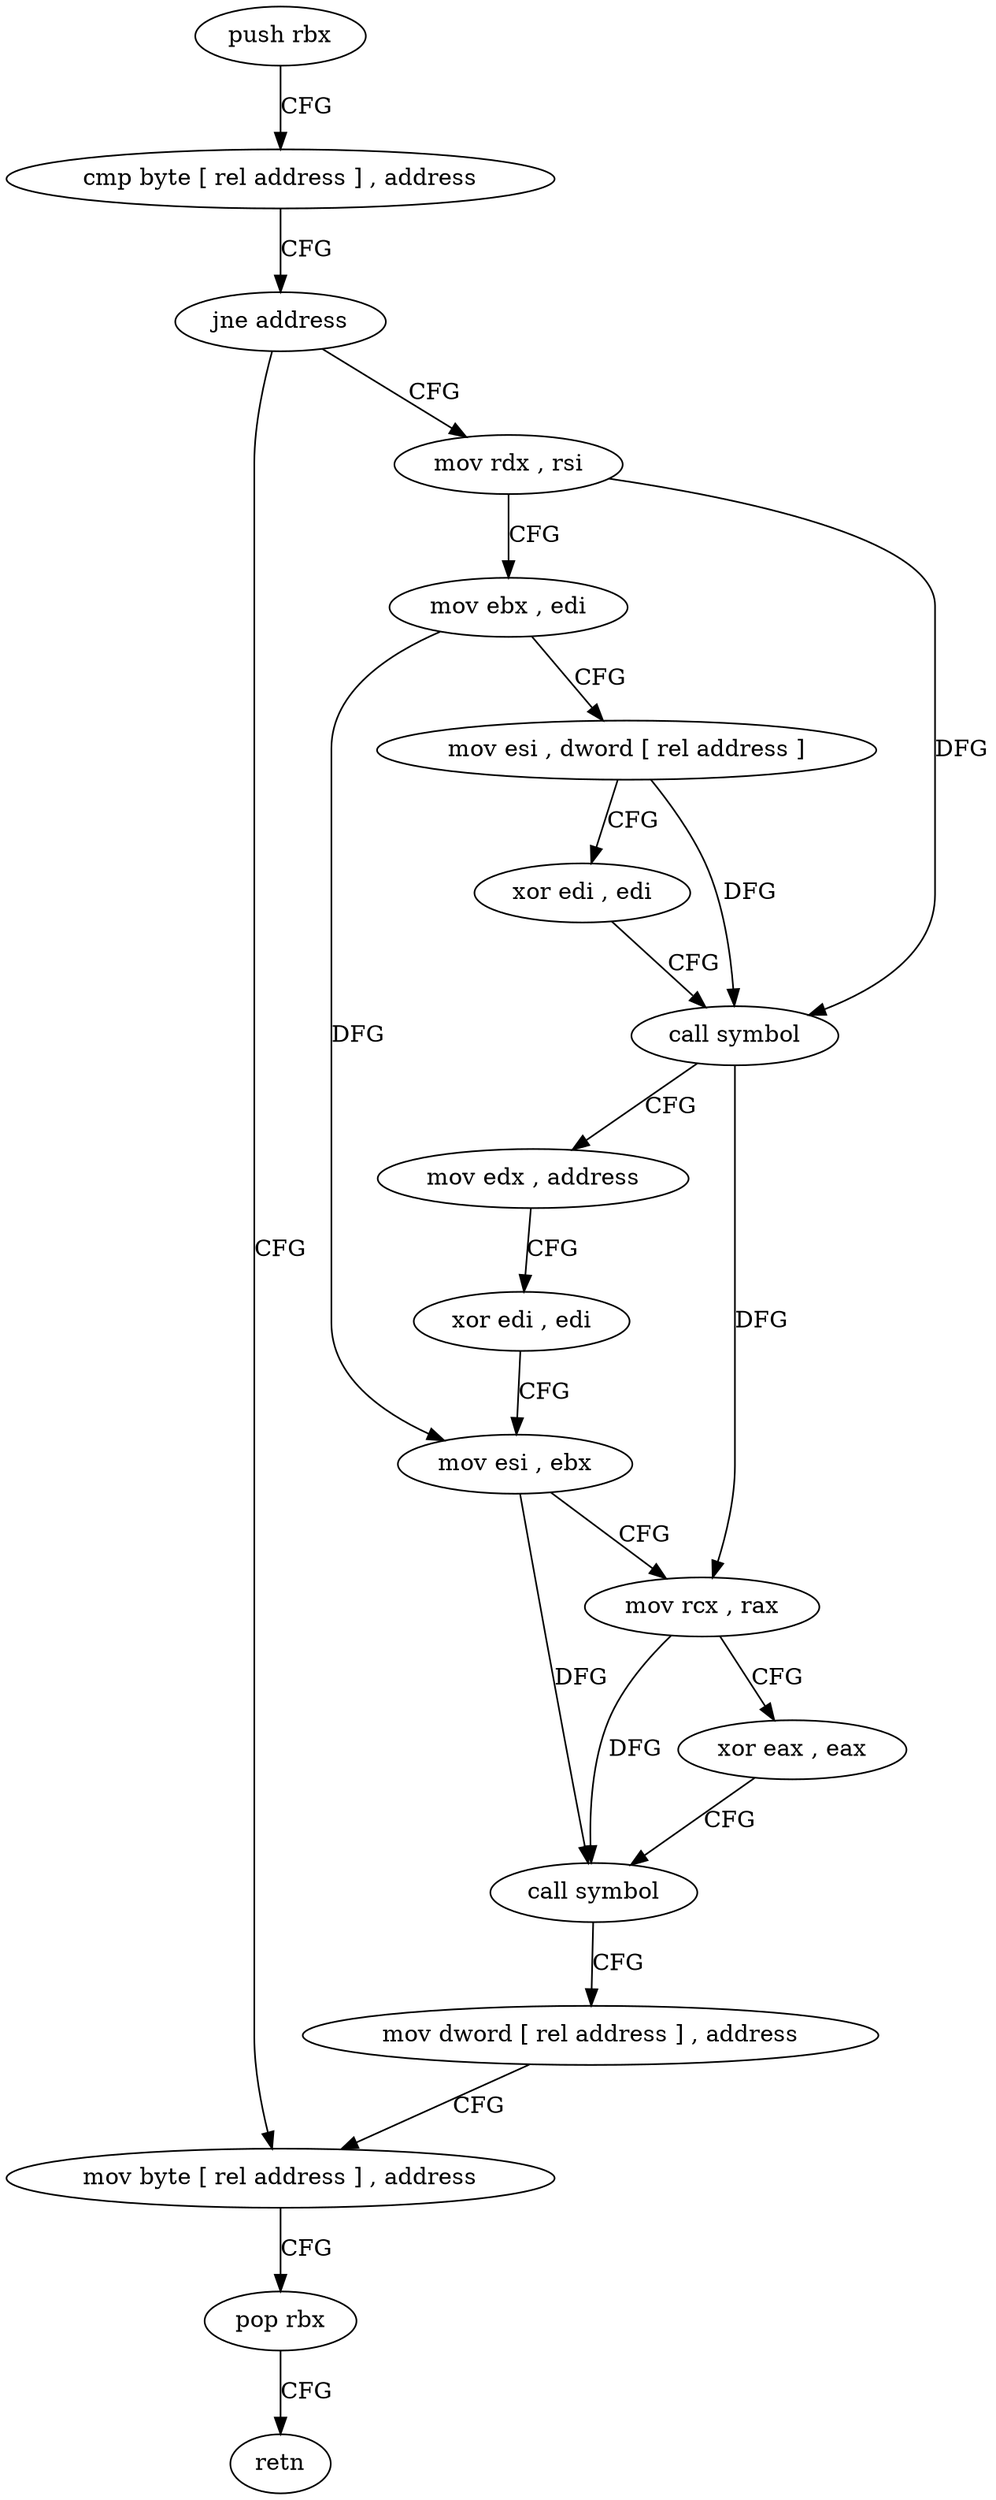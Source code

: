 digraph "func" {
"4228816" [label = "push rbx" ]
"4228817" [label = "cmp byte [ rel address ] , address" ]
"4228824" [label = "jne address" ]
"4228873" [label = "mov byte [ rel address ] , address" ]
"4228826" [label = "mov rdx , rsi" ]
"4228880" [label = "pop rbx" ]
"4228881" [label = "retn" ]
"4228829" [label = "mov ebx , edi" ]
"4228831" [label = "mov esi , dword [ rel address ]" ]
"4228837" [label = "xor edi , edi" ]
"4228839" [label = "call symbol" ]
"4228844" [label = "mov edx , address" ]
"4228849" [label = "xor edi , edi" ]
"4228851" [label = "mov esi , ebx" ]
"4228853" [label = "mov rcx , rax" ]
"4228856" [label = "xor eax , eax" ]
"4228858" [label = "call symbol" ]
"4228863" [label = "mov dword [ rel address ] , address" ]
"4228816" -> "4228817" [ label = "CFG" ]
"4228817" -> "4228824" [ label = "CFG" ]
"4228824" -> "4228873" [ label = "CFG" ]
"4228824" -> "4228826" [ label = "CFG" ]
"4228873" -> "4228880" [ label = "CFG" ]
"4228826" -> "4228829" [ label = "CFG" ]
"4228826" -> "4228839" [ label = "DFG" ]
"4228880" -> "4228881" [ label = "CFG" ]
"4228829" -> "4228831" [ label = "CFG" ]
"4228829" -> "4228851" [ label = "DFG" ]
"4228831" -> "4228837" [ label = "CFG" ]
"4228831" -> "4228839" [ label = "DFG" ]
"4228837" -> "4228839" [ label = "CFG" ]
"4228839" -> "4228844" [ label = "CFG" ]
"4228839" -> "4228853" [ label = "DFG" ]
"4228844" -> "4228849" [ label = "CFG" ]
"4228849" -> "4228851" [ label = "CFG" ]
"4228851" -> "4228853" [ label = "CFG" ]
"4228851" -> "4228858" [ label = "DFG" ]
"4228853" -> "4228856" [ label = "CFG" ]
"4228853" -> "4228858" [ label = "DFG" ]
"4228856" -> "4228858" [ label = "CFG" ]
"4228858" -> "4228863" [ label = "CFG" ]
"4228863" -> "4228873" [ label = "CFG" ]
}
